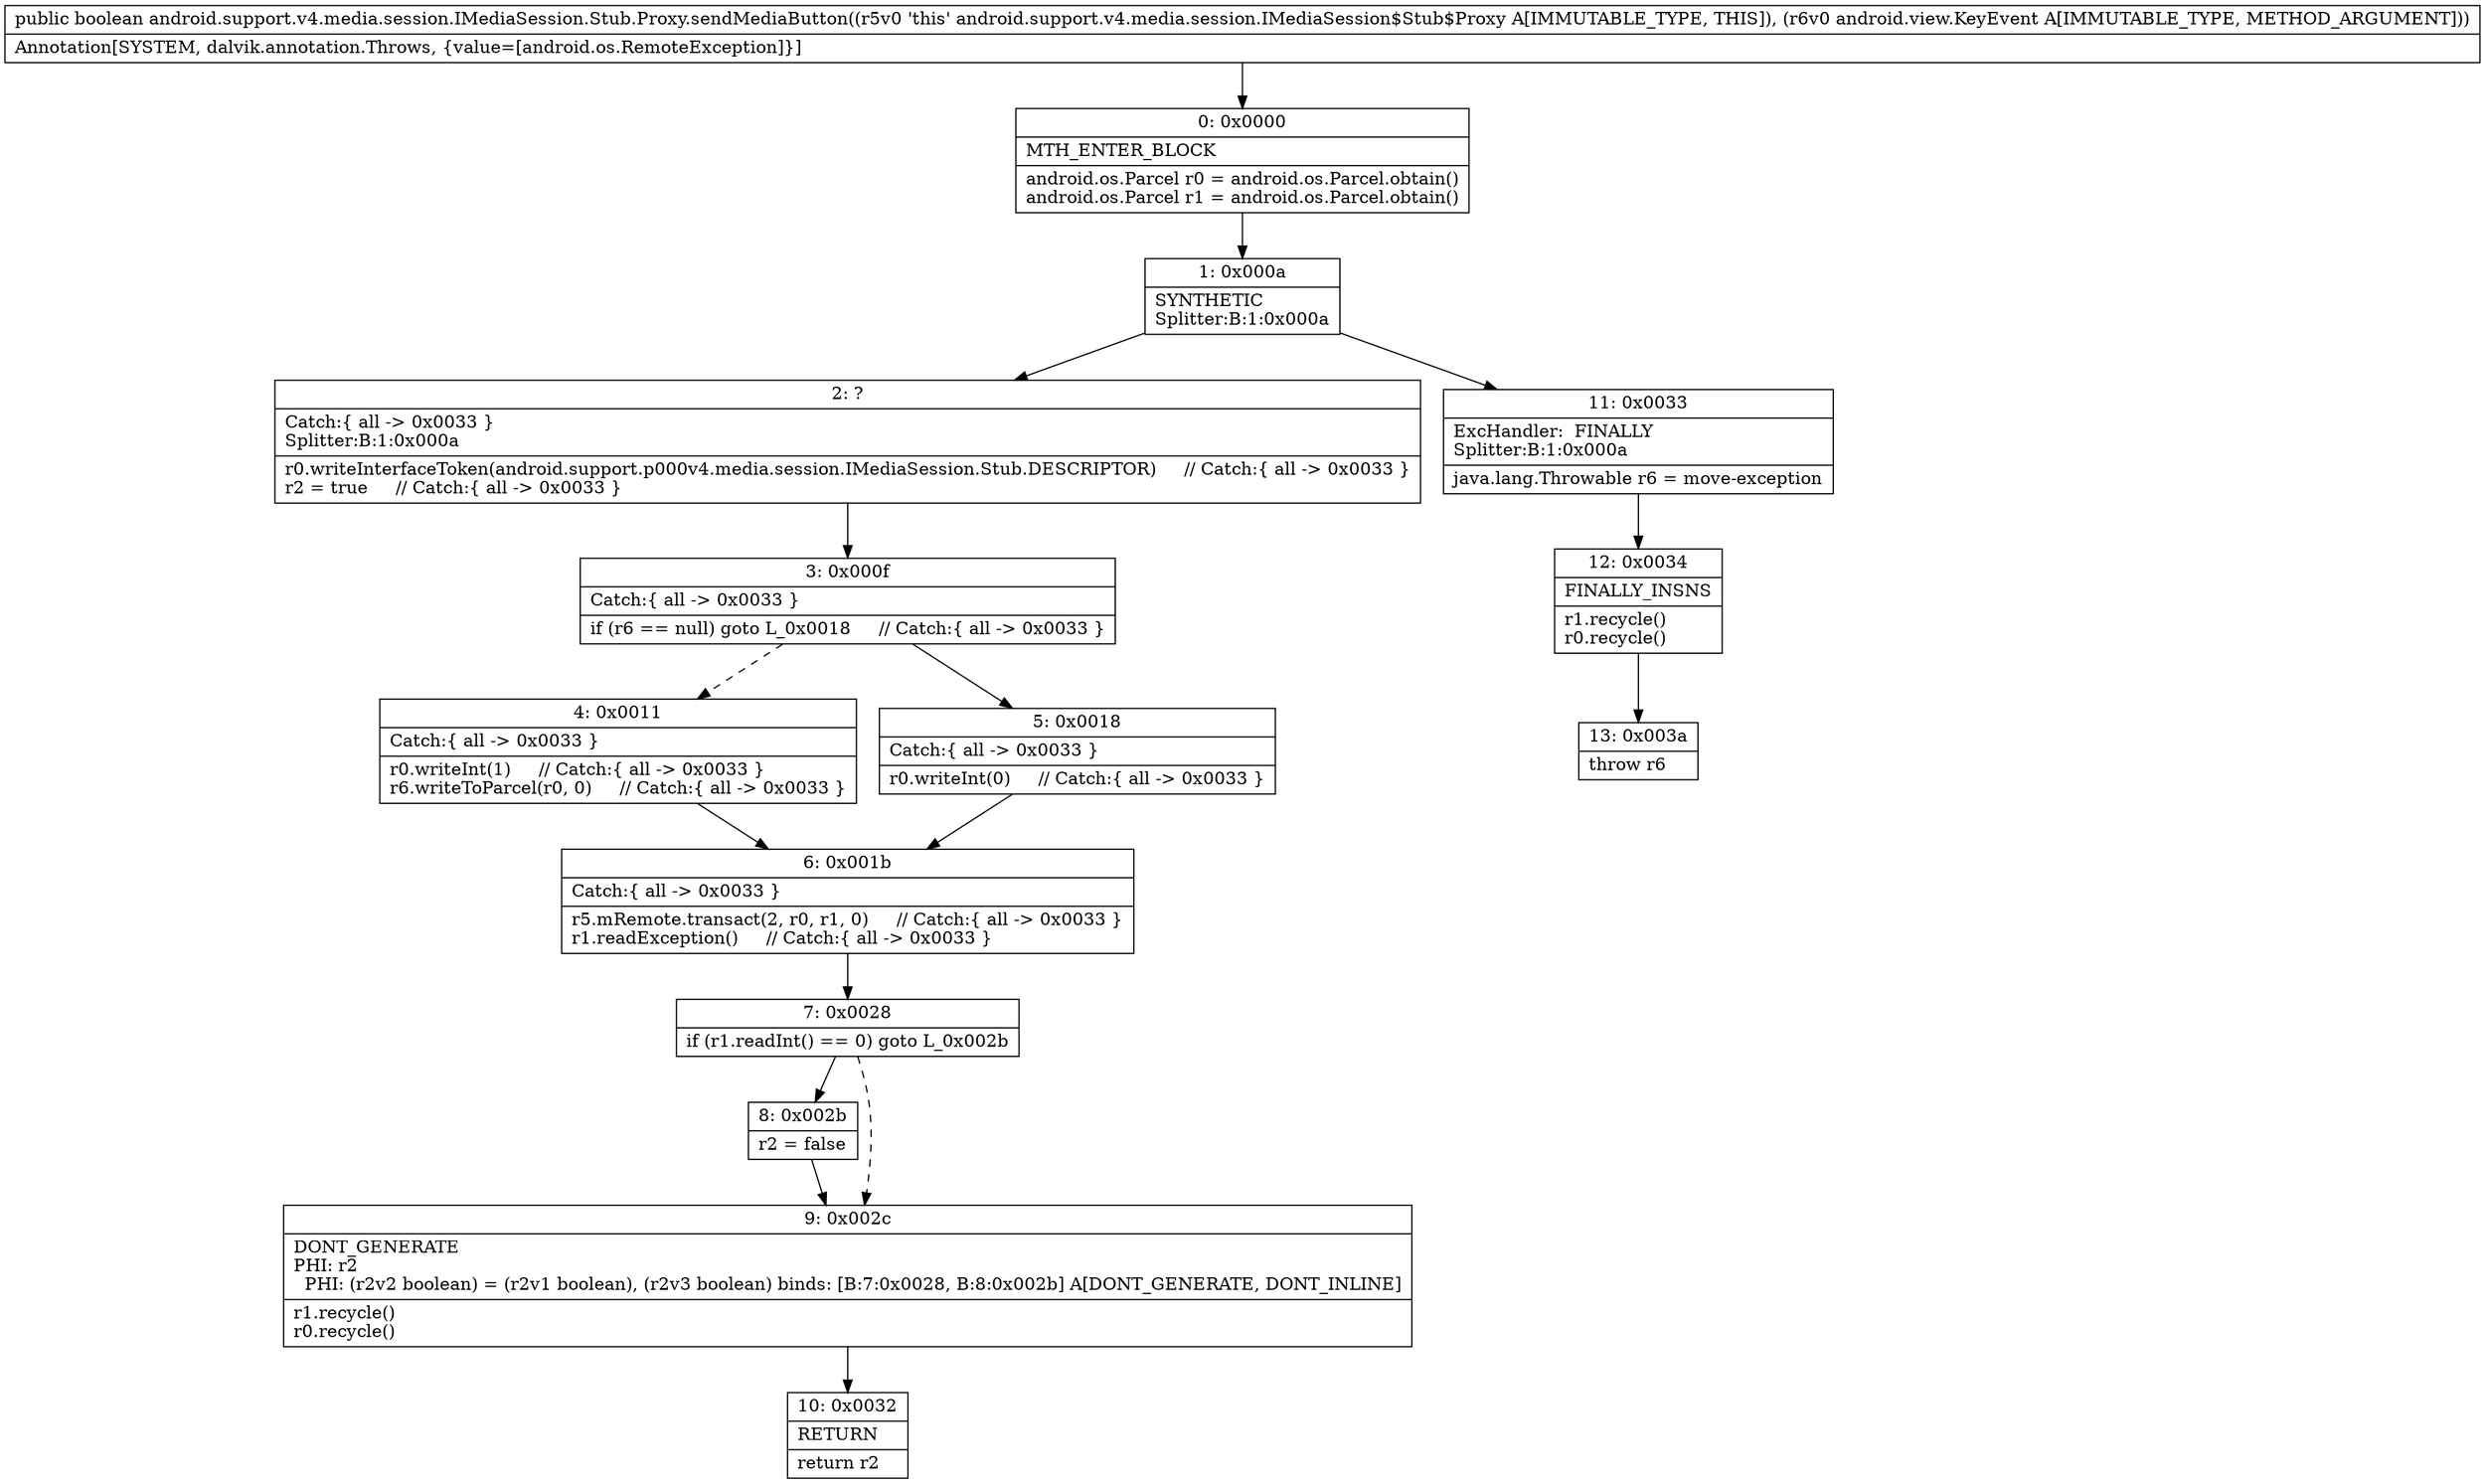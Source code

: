 digraph "CFG forandroid.support.v4.media.session.IMediaSession.Stub.Proxy.sendMediaButton(Landroid\/view\/KeyEvent;)Z" {
Node_0 [shape=record,label="{0\:\ 0x0000|MTH_ENTER_BLOCK\l|android.os.Parcel r0 = android.os.Parcel.obtain()\landroid.os.Parcel r1 = android.os.Parcel.obtain()\l}"];
Node_1 [shape=record,label="{1\:\ 0x000a|SYNTHETIC\lSplitter:B:1:0x000a\l}"];
Node_2 [shape=record,label="{2\:\ ?|Catch:\{ all \-\> 0x0033 \}\lSplitter:B:1:0x000a\l|r0.writeInterfaceToken(android.support.p000v4.media.session.IMediaSession.Stub.DESCRIPTOR)     \/\/ Catch:\{ all \-\> 0x0033 \}\lr2 = true     \/\/ Catch:\{ all \-\> 0x0033 \}\l}"];
Node_3 [shape=record,label="{3\:\ 0x000f|Catch:\{ all \-\> 0x0033 \}\l|if (r6 == null) goto L_0x0018     \/\/ Catch:\{ all \-\> 0x0033 \}\l}"];
Node_4 [shape=record,label="{4\:\ 0x0011|Catch:\{ all \-\> 0x0033 \}\l|r0.writeInt(1)     \/\/ Catch:\{ all \-\> 0x0033 \}\lr6.writeToParcel(r0, 0)     \/\/ Catch:\{ all \-\> 0x0033 \}\l}"];
Node_5 [shape=record,label="{5\:\ 0x0018|Catch:\{ all \-\> 0x0033 \}\l|r0.writeInt(0)     \/\/ Catch:\{ all \-\> 0x0033 \}\l}"];
Node_6 [shape=record,label="{6\:\ 0x001b|Catch:\{ all \-\> 0x0033 \}\l|r5.mRemote.transact(2, r0, r1, 0)     \/\/ Catch:\{ all \-\> 0x0033 \}\lr1.readException()     \/\/ Catch:\{ all \-\> 0x0033 \}\l}"];
Node_7 [shape=record,label="{7\:\ 0x0028|if (r1.readInt() == 0) goto L_0x002b\l}"];
Node_8 [shape=record,label="{8\:\ 0x002b|r2 = false\l}"];
Node_9 [shape=record,label="{9\:\ 0x002c|DONT_GENERATE\lPHI: r2 \l  PHI: (r2v2 boolean) = (r2v1 boolean), (r2v3 boolean) binds: [B:7:0x0028, B:8:0x002b] A[DONT_GENERATE, DONT_INLINE]\l|r1.recycle()\lr0.recycle()\l}"];
Node_10 [shape=record,label="{10\:\ 0x0032|RETURN\l|return r2\l}"];
Node_11 [shape=record,label="{11\:\ 0x0033|ExcHandler:  FINALLY\lSplitter:B:1:0x000a\l|java.lang.Throwable r6 = move\-exception\l}"];
Node_12 [shape=record,label="{12\:\ 0x0034|FINALLY_INSNS\l|r1.recycle()\lr0.recycle()\l}"];
Node_13 [shape=record,label="{13\:\ 0x003a|throw r6\l}"];
MethodNode[shape=record,label="{public boolean android.support.v4.media.session.IMediaSession.Stub.Proxy.sendMediaButton((r5v0 'this' android.support.v4.media.session.IMediaSession$Stub$Proxy A[IMMUTABLE_TYPE, THIS]), (r6v0 android.view.KeyEvent A[IMMUTABLE_TYPE, METHOD_ARGUMENT]))  | Annotation[SYSTEM, dalvik.annotation.Throws, \{value=[android.os.RemoteException]\}]\l}"];
MethodNode -> Node_0;
Node_0 -> Node_1;
Node_1 -> Node_2;
Node_1 -> Node_11;
Node_2 -> Node_3;
Node_3 -> Node_4[style=dashed];
Node_3 -> Node_5;
Node_4 -> Node_6;
Node_5 -> Node_6;
Node_6 -> Node_7;
Node_7 -> Node_8;
Node_7 -> Node_9[style=dashed];
Node_8 -> Node_9;
Node_9 -> Node_10;
Node_11 -> Node_12;
Node_12 -> Node_13;
}

